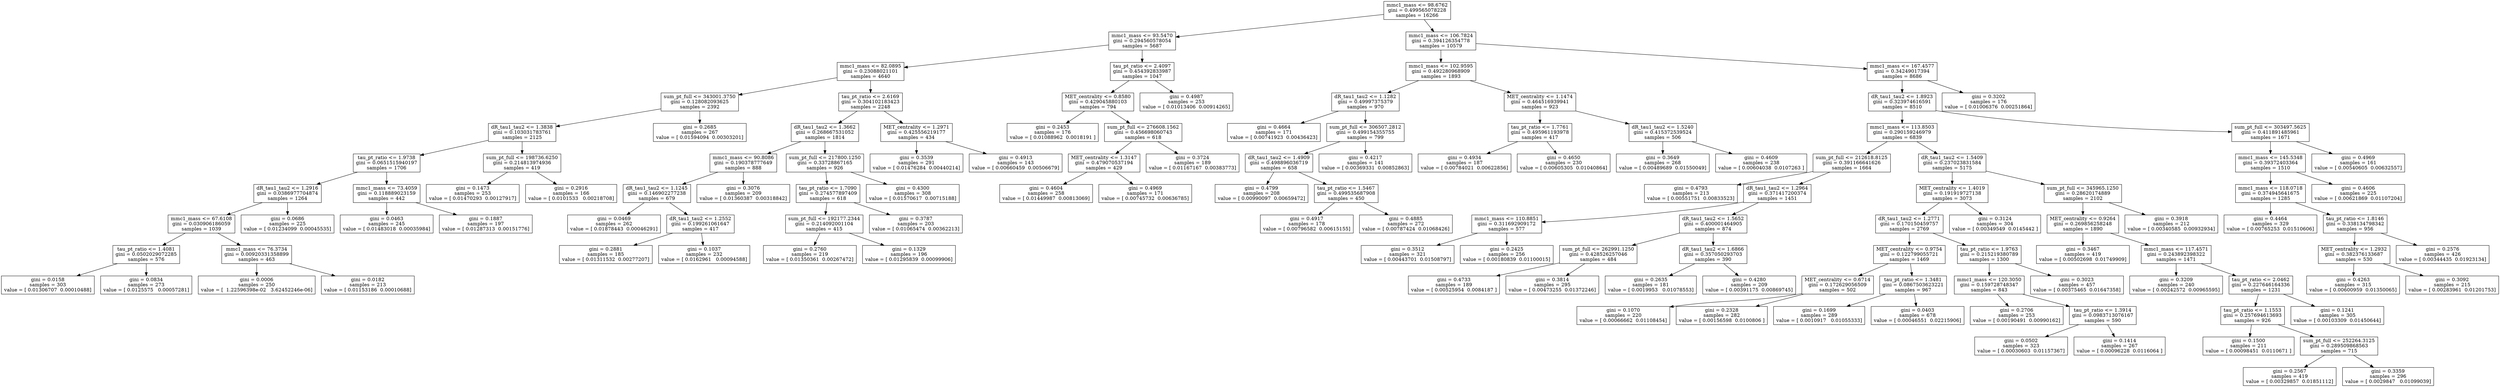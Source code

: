 digraph Tree {
0 [label="mmc1_mass <= 98.6762\ngini = 0.499565078228\nsamples = 16266", shape="box"] ;
1 [label="mmc1_mass <= 93.5470\ngini = 0.294560578054\nsamples = 5687", shape="box"] ;
0 -> 1 ;
2 [label="mmc1_mass <= 82.0895\ngini = 0.23088021101\nsamples = 4640", shape="box"] ;
1 -> 2 ;
3 [label="sum_pt_full <= 343001.3750\ngini = 0.128082093625\nsamples = 2392", shape="box"] ;
2 -> 3 ;
4 [label="dR_tau1_tau2 <= 1.3838\ngini = 0.103031783761\nsamples = 2125", shape="box"] ;
3 -> 4 ;
5 [label="tau_pt_ratio <= 1.9738\ngini = 0.0651515940197\nsamples = 1706", shape="box"] ;
4 -> 5 ;
6 [label="dR_tau1_tau2 <= 1.2916\ngini = 0.0386977704874\nsamples = 1264", shape="box"] ;
5 -> 6 ;
7 [label="mmc1_mass <= 67.6108\ngini = 0.030906186059\nsamples = 1039", shape="box"] ;
6 -> 7 ;
8 [label="tau_pt_ratio <= 1.4081\ngini = 0.0502029072285\nsamples = 576", shape="box"] ;
7 -> 8 ;
9 [label="gini = 0.0158\nsamples = 303\nvalue = [ 0.01306707  0.00010488]", shape="box"] ;
8 -> 9 ;
10 [label="gini = 0.0834\nsamples = 273\nvalue = [ 0.0125575   0.00057281]", shape="box"] ;
8 -> 10 ;
11 [label="mmc1_mass <= 76.3734\ngini = 0.00920331358899\nsamples = 463", shape="box"] ;
7 -> 11 ;
12 [label="gini = 0.0006\nsamples = 250\nvalue = [  1.22596398e-02   3.62452246e-06]", shape="box"] ;
11 -> 12 ;
13 [label="gini = 0.0182\nsamples = 213\nvalue = [ 0.01153186  0.00010688]", shape="box"] ;
11 -> 13 ;
14 [label="gini = 0.0686\nsamples = 225\nvalue = [ 0.01234099  0.00045535]", shape="box"] ;
6 -> 14 ;
15 [label="mmc1_mass <= 73.4059\ngini = 0.118889023159\nsamples = 442", shape="box"] ;
5 -> 15 ;
16 [label="gini = 0.0463\nsamples = 245\nvalue = [ 0.01483018  0.00035984]", shape="box"] ;
15 -> 16 ;
17 [label="gini = 0.1887\nsamples = 197\nvalue = [ 0.01287313  0.00151776]", shape="box"] ;
15 -> 17 ;
18 [label="sum_pt_full <= 198736.6250\ngini = 0.214813974936\nsamples = 419", shape="box"] ;
4 -> 18 ;
19 [label="gini = 0.1473\nsamples = 253\nvalue = [ 0.01470293  0.00127917]", shape="box"] ;
18 -> 19 ;
20 [label="gini = 0.2916\nsamples = 166\nvalue = [ 0.0101533   0.00218708]", shape="box"] ;
18 -> 20 ;
21 [label="gini = 0.2685\nsamples = 267\nvalue = [ 0.01594094  0.00303201]", shape="box"] ;
3 -> 21 ;
22 [label="tau_pt_ratio <= 2.6169\ngini = 0.304102183423\nsamples = 2248", shape="box"] ;
2 -> 22 ;
23 [label="dR_tau1_tau2 <= 1.3662\ngini = 0.268667531052\nsamples = 1814", shape="box"] ;
22 -> 23 ;
24 [label="mmc1_mass <= 90.8086\ngini = 0.190378777649\nsamples = 888", shape="box"] ;
23 -> 24 ;
25 [label="dR_tau1_tau2 <= 1.1245\ngini = 0.146902277238\nsamples = 679", shape="box"] ;
24 -> 25 ;
26 [label="gini = 0.0469\nsamples = 262\nvalue = [ 0.01878443  0.00046291]", shape="box"] ;
25 -> 26 ;
27 [label="dR_tau1_tau2 <= 1.2552\ngini = 0.199261061647\nsamples = 417", shape="box"] ;
25 -> 27 ;
28 [label="gini = 0.2881\nsamples = 185\nvalue = [ 0.01311532  0.00277207]", shape="box"] ;
27 -> 28 ;
29 [label="gini = 0.1037\nsamples = 232\nvalue = [ 0.0162961   0.00094588]", shape="box"] ;
27 -> 29 ;
30 [label="gini = 0.3076\nsamples = 209\nvalue = [ 0.01360387  0.00318842]", shape="box"] ;
24 -> 30 ;
31 [label="sum_pt_full <= 217800.1250\ngini = 0.33728867165\nsamples = 926", shape="box"] ;
23 -> 31 ;
32 [label="tau_pt_ratio <= 1.7090\ngini = 0.274577897409\nsamples = 618", shape="box"] ;
31 -> 32 ;
33 [label="sum_pt_full <= 192177.2344\ngini = 0.214092001104\nsamples = 415", shape="box"] ;
32 -> 33 ;
34 [label="gini = 0.2760\nsamples = 219\nvalue = [ 0.01350361  0.00267472]", shape="box"] ;
33 -> 34 ;
35 [label="gini = 0.1329\nsamples = 196\nvalue = [ 0.01295839  0.00099906]", shape="box"] ;
33 -> 35 ;
36 [label="gini = 0.3787\nsamples = 203\nvalue = [ 0.01065474  0.00362213]", shape="box"] ;
32 -> 36 ;
37 [label="gini = 0.4300\nsamples = 308\nvalue = [ 0.01570617  0.00715188]", shape="box"] ;
31 -> 37 ;
38 [label="MET_centrality <= 1.2971\ngini = 0.425556219177\nsamples = 434", shape="box"] ;
22 -> 38 ;
39 [label="gini = 0.3539\nsamples = 291\nvalue = [ 0.01476284  0.00440214]", shape="box"] ;
38 -> 39 ;
40 [label="gini = 0.4913\nsamples = 143\nvalue = [ 0.00660459  0.00506679]", shape="box"] ;
38 -> 40 ;
41 [label="tau_pt_ratio <= 2.4097\ngini = 0.454392833987\nsamples = 1047", shape="box"] ;
1 -> 41 ;
42 [label="MET_centrality <= 0.8580\ngini = 0.429045880103\nsamples = 794", shape="box"] ;
41 -> 42 ;
43 [label="gini = 0.2453\nsamples = 176\nvalue = [ 0.01088962  0.0018191 ]", shape="box"] ;
42 -> 43 ;
44 [label="sum_pt_full <= 276608.1562\ngini = 0.456698060743\nsamples = 618", shape="box"] ;
42 -> 44 ;
45 [label="MET_centrality <= 1.3147\ngini = 0.479070537194\nsamples = 429", shape="box"] ;
44 -> 45 ;
46 [label="gini = 0.4604\nsamples = 258\nvalue = [ 0.01449987  0.00813069]", shape="box"] ;
45 -> 46 ;
47 [label="gini = 0.4969\nsamples = 171\nvalue = [ 0.00745732  0.00636785]", shape="box"] ;
45 -> 47 ;
48 [label="gini = 0.3724\nsamples = 189\nvalue = [ 0.01167167  0.00383773]", shape="box"] ;
44 -> 48 ;
49 [label="gini = 0.4987\nsamples = 253\nvalue = [ 0.01013406  0.00914265]", shape="box"] ;
41 -> 49 ;
50 [label="mmc1_mass <= 106.7824\ngini = 0.394126354778\nsamples = 10579", shape="box"] ;
0 -> 50 ;
51 [label="mmc1_mass <= 102.9595\ngini = 0.492280968909\nsamples = 1893", shape="box"] ;
50 -> 51 ;
52 [label="dR_tau1_tau2 <= 1.1282\ngini = 0.49997375379\nsamples = 970", shape="box"] ;
51 -> 52 ;
53 [label="gini = 0.4664\nsamples = 171\nvalue = [ 0.00741923  0.00436423]", shape="box"] ;
52 -> 53 ;
54 [label="sum_pt_full <= 306507.2812\ngini = 0.499154355755\nsamples = 799", shape="box"] ;
52 -> 54 ;
55 [label="dR_tau1_tau2 <= 1.4909\ngini = 0.498896036719\nsamples = 658", shape="box"] ;
54 -> 55 ;
56 [label="gini = 0.4799\nsamples = 208\nvalue = [ 0.00990097  0.00659472]", shape="box"] ;
55 -> 56 ;
57 [label="tau_pt_ratio <= 1.5467\ngini = 0.499535687908\nsamples = 450", shape="box"] ;
55 -> 57 ;
58 [label="gini = 0.4917\nsamples = 178\nvalue = [ 0.00796582  0.00615155]", shape="box"] ;
57 -> 58 ;
59 [label="gini = 0.4885\nsamples = 272\nvalue = [ 0.00787424  0.01068426]", shape="box"] ;
57 -> 59 ;
60 [label="gini = 0.4217\nsamples = 141\nvalue = [ 0.00369331  0.00852863]", shape="box"] ;
54 -> 60 ;
61 [label="MET_centrality <= 1.1474\ngini = 0.464516939941\nsamples = 923", shape="box"] ;
51 -> 61 ;
62 [label="tau_pt_ratio <= 1.7761\ngini = 0.495961193978\nsamples = 417", shape="box"] ;
61 -> 62 ;
63 [label="gini = 0.4934\nsamples = 187\nvalue = [ 0.00784021  0.00622856]", shape="box"] ;
62 -> 63 ;
64 [label="gini = 0.4650\nsamples = 230\nvalue = [ 0.00605305  0.01040864]", shape="box"] ;
62 -> 64 ;
65 [label="dR_tau1_tau2 <= 1.5240\ngini = 0.415372539524\nsamples = 506", shape="box"] ;
61 -> 65 ;
66 [label="gini = 0.3649\nsamples = 268\nvalue = [ 0.00489689  0.01550049]", shape="box"] ;
65 -> 66 ;
67 [label="gini = 0.4609\nsamples = 238\nvalue = [ 0.00604038  0.0107263 ]", shape="box"] ;
65 -> 67 ;
68 [label="mmc1_mass <= 167.4577\ngini = 0.34249017394\nsamples = 8686", shape="box"] ;
50 -> 68 ;
69 [label="dR_tau1_tau2 <= 1.8923\ngini = 0.323974616591\nsamples = 8510", shape="box"] ;
68 -> 69 ;
70 [label="mmc1_mass <= 113.8503\ngini = 0.290159246979\nsamples = 6839", shape="box"] ;
69 -> 70 ;
71 [label="sum_pt_full <= 212618.8125\ngini = 0.391166641626\nsamples = 1664", shape="box"] ;
70 -> 71 ;
72 [label="gini = 0.4793\nsamples = 213\nvalue = [ 0.00551751  0.00833523]", shape="box"] ;
71 -> 72 ;
73 [label="dR_tau1_tau2 <= 1.2964\ngini = 0.371417200374\nsamples = 1451", shape="box"] ;
71 -> 73 ;
74 [label="mmc1_mass <= 110.8851\ngini = 0.311692909172\nsamples = 577", shape="box"] ;
73 -> 74 ;
75 [label="gini = 0.3512\nsamples = 321\nvalue = [ 0.00443701  0.01508797]", shape="box"] ;
74 -> 75 ;
76 [label="gini = 0.2425\nsamples = 256\nvalue = [ 0.00180839  0.01100015]", shape="box"] ;
74 -> 76 ;
77 [label="dR_tau1_tau2 <= 1.5652\ngini = 0.400001464905\nsamples = 874", shape="box"] ;
73 -> 77 ;
78 [label="sum_pt_full <= 262991.1250\ngini = 0.428526257046\nsamples = 484", shape="box"] ;
77 -> 78 ;
79 [label="gini = 0.4733\nsamples = 189\nvalue = [ 0.00525954  0.0084187 ]", shape="box"] ;
78 -> 79 ;
80 [label="gini = 0.3814\nsamples = 295\nvalue = [ 0.00473255  0.01372246]", shape="box"] ;
78 -> 80 ;
81 [label="dR_tau1_tau2 <= 1.6866\ngini = 0.357050293703\nsamples = 390", shape="box"] ;
77 -> 81 ;
82 [label="gini = 0.2635\nsamples = 181\nvalue = [ 0.0019953   0.01078553]", shape="box"] ;
81 -> 82 ;
83 [label="gini = 0.4280\nsamples = 209\nvalue = [ 0.00391175  0.00869745]", shape="box"] ;
81 -> 83 ;
84 [label="dR_tau1_tau2 <= 1.5409\ngini = 0.237023831584\nsamples = 5175", shape="box"] ;
70 -> 84 ;
85 [label="MET_centrality <= 1.4019\ngini = 0.191919727138\nsamples = 3073", shape="box"] ;
84 -> 85 ;
86 [label="dR_tau1_tau2 <= 1.2771\ngini = 0.170150459757\nsamples = 2769", shape="box"] ;
85 -> 86 ;
87 [label="MET_centrality <= 0.9754\ngini = 0.122799055721\nsamples = 1469", shape="box"] ;
86 -> 87 ;
88 [label="MET_centrality <= 0.6714\ngini = 0.172629056509\nsamples = 502", shape="box"] ;
87 -> 88 ;
89 [label="gini = 0.1070\nsamples = 220\nvalue = [ 0.00066662  0.01108454]", shape="box"] ;
88 -> 89 ;
90 [label="gini = 0.2328\nsamples = 282\nvalue = [ 0.00156598  0.0100806 ]", shape="box"] ;
88 -> 90 ;
91 [label="tau_pt_ratio <= 1.3481\ngini = 0.0867503623221\nsamples = 967", shape="box"] ;
87 -> 91 ;
92 [label="gini = 0.1699\nsamples = 289\nvalue = [ 0.0010917   0.01055333]", shape="box"] ;
91 -> 92 ;
93 [label="gini = 0.0403\nsamples = 678\nvalue = [ 0.00046551  0.02215906]", shape="box"] ;
91 -> 93 ;
94 [label="tau_pt_ratio <= 1.9763\ngini = 0.215219380789\nsamples = 1300", shape="box"] ;
86 -> 94 ;
95 [label="mmc1_mass <= 120.3050\ngini = 0.159728748347\nsamples = 843", shape="box"] ;
94 -> 95 ;
96 [label="gini = 0.2706\nsamples = 253\nvalue = [ 0.00190491  0.00990162]", shape="box"] ;
95 -> 96 ;
97 [label="tau_pt_ratio <= 1.3914\ngini = 0.0983713076167\nsamples = 590", shape="box"] ;
95 -> 97 ;
98 [label="gini = 0.0502\nsamples = 323\nvalue = [ 0.00030603  0.01157367]", shape="box"] ;
97 -> 98 ;
99 [label="gini = 0.1414\nsamples = 267\nvalue = [ 0.00096228  0.0116064 ]", shape="box"] ;
97 -> 99 ;
100 [label="gini = 0.3023\nsamples = 457\nvalue = [ 0.00375465  0.01647358]", shape="box"] ;
94 -> 100 ;
101 [label="gini = 0.3124\nsamples = 304\nvalue = [ 0.00349549  0.0145442 ]", shape="box"] ;
85 -> 101 ;
102 [label="sum_pt_full <= 345965.1250\ngini = 0.28620174889\nsamples = 2102", shape="box"] ;
84 -> 102 ;
103 [label="MET_centrality <= 0.9264\ngini = 0.269856258248\nsamples = 1890", shape="box"] ;
102 -> 103 ;
104 [label="gini = 0.3467\nsamples = 419\nvalue = [ 0.00502698  0.01749909]", shape="box"] ;
103 -> 104 ;
105 [label="mmc1_mass <= 117.4571\ngini = 0.243892398322\nsamples = 1471", shape="box"] ;
103 -> 105 ;
106 [label="gini = 0.3209\nsamples = 240\nvalue = [ 0.00242572  0.00965595]", shape="box"] ;
105 -> 106 ;
107 [label="tau_pt_ratio <= 2.0462\ngini = 0.227646164336\nsamples = 1231", shape="box"] ;
105 -> 107 ;
108 [label="tau_pt_ratio <= 1.1553\ngini = 0.257694613693\nsamples = 926", shape="box"] ;
107 -> 108 ;
109 [label="gini = 0.1500\nsamples = 211\nvalue = [ 0.00098451  0.0110671 ]", shape="box"] ;
108 -> 109 ;
110 [label="sum_pt_full <= 252264.3125\ngini = 0.289509868563\nsamples = 715", shape="box"] ;
108 -> 110 ;
111 [label="gini = 0.2567\nsamples = 419\nvalue = [ 0.00329857  0.01851112]", shape="box"] ;
110 -> 111 ;
112 [label="gini = 0.3359\nsamples = 296\nvalue = [ 0.0029847   0.01099039]", shape="box"] ;
110 -> 112 ;
113 [label="gini = 0.1241\nsamples = 305\nvalue = [ 0.00103309  0.01450644]", shape="box"] ;
107 -> 113 ;
114 [label="gini = 0.3918\nsamples = 212\nvalue = [ 0.00340585  0.00932934]", shape="box"] ;
102 -> 114 ;
115 [label="sum_pt_full <= 303497.5625\ngini = 0.411891485961\nsamples = 1671", shape="box"] ;
69 -> 115 ;
116 [label="mmc1_mass <= 145.5348\ngini = 0.39372403364\nsamples = 1510", shape="box"] ;
115 -> 116 ;
117 [label="mmc1_mass <= 118.0718\ngini = 0.374945641675\nsamples = 1285", shape="box"] ;
116 -> 117 ;
118 [label="gini = 0.4464\nsamples = 329\nvalue = [ 0.00765253  0.01510606]", shape="box"] ;
117 -> 118 ;
119 [label="tau_pt_ratio <= 1.8146\ngini = 0.338134798342\nsamples = 956", shape="box"] ;
117 -> 119 ;
120 [label="MET_centrality <= 1.2932\ngini = 0.382376133687\nsamples = 530", shape="box"] ;
119 -> 120 ;
121 [label="gini = 0.4263\nsamples = 315\nvalue = [ 0.00600959  0.01350065]", shape="box"] ;
120 -> 121 ;
122 [label="gini = 0.3092\nsamples = 215\nvalue = [ 0.00283961  0.01201753]", shape="box"] ;
120 -> 122 ;
123 [label="gini = 0.2576\nsamples = 426\nvalue = [ 0.00344435  0.01923134]", shape="box"] ;
119 -> 123 ;
124 [label="gini = 0.4606\nsamples = 225\nvalue = [ 0.00621869  0.01107204]", shape="box"] ;
116 -> 124 ;
125 [label="gini = 0.4969\nsamples = 161\nvalue = [ 0.00540605  0.00632557]", shape="box"] ;
115 -> 125 ;
126 [label="gini = 0.3202\nsamples = 176\nvalue = [ 0.01006376  0.00251864]", shape="box"] ;
68 -> 126 ;
}